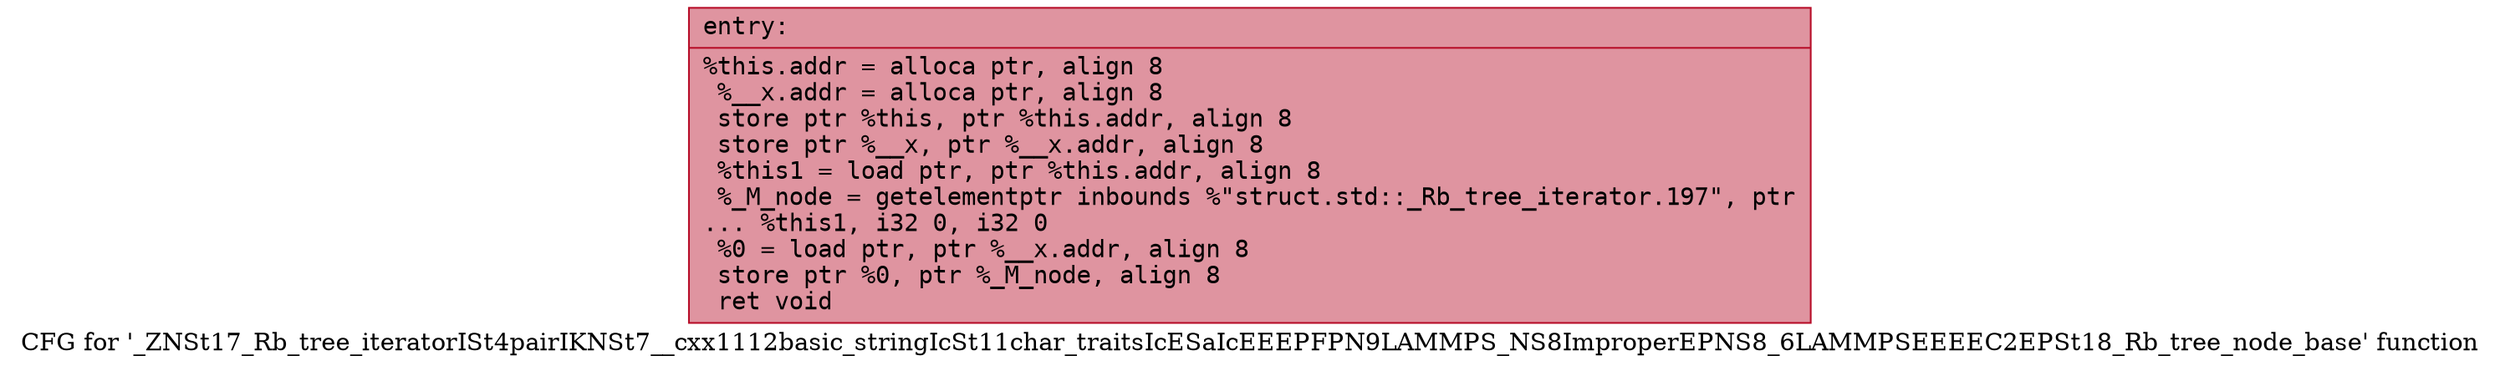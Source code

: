 digraph "CFG for '_ZNSt17_Rb_tree_iteratorISt4pairIKNSt7__cxx1112basic_stringIcSt11char_traitsIcESaIcEEEPFPN9LAMMPS_NS8ImproperEPNS8_6LAMMPSEEEEC2EPSt18_Rb_tree_node_base' function" {
	label="CFG for '_ZNSt17_Rb_tree_iteratorISt4pairIKNSt7__cxx1112basic_stringIcSt11char_traitsIcESaIcEEEPFPN9LAMMPS_NS8ImproperEPNS8_6LAMMPSEEEEC2EPSt18_Rb_tree_node_base' function";

	Node0x562846af8000 [shape=record,color="#b70d28ff", style=filled, fillcolor="#b70d2870" fontname="Courier",label="{entry:\l|  %this.addr = alloca ptr, align 8\l  %__x.addr = alloca ptr, align 8\l  store ptr %this, ptr %this.addr, align 8\l  store ptr %__x, ptr %__x.addr, align 8\l  %this1 = load ptr, ptr %this.addr, align 8\l  %_M_node = getelementptr inbounds %\"struct.std::_Rb_tree_iterator.197\", ptr\l... %this1, i32 0, i32 0\l  %0 = load ptr, ptr %__x.addr, align 8\l  store ptr %0, ptr %_M_node, align 8\l  ret void\l}"];
}
